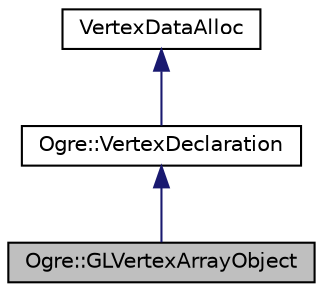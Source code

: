 digraph "Ogre::GLVertexArrayObject"
{
  bgcolor="transparent";
  edge [fontname="Helvetica",fontsize="10",labelfontname="Helvetica",labelfontsize="10"];
  node [fontname="Helvetica",fontsize="10",shape=record];
  Node0 [label="Ogre::GLVertexArrayObject",height=0.2,width=0.4,color="black", fillcolor="grey75", style="filled", fontcolor="black"];
  Node1 -> Node0 [dir="back",color="midnightblue",fontsize="10",style="solid",fontname="Helvetica"];
  Node1 [label="Ogre::VertexDeclaration",height=0.2,width=0.4,color="black",URL="$class_ogre_1_1_vertex_declaration.html",tooltip="This class declares the format of a set of vertex inputs, which can be issued to the rendering API th..."];
  Node2 -> Node1 [dir="back",color="midnightblue",fontsize="10",style="solid",fontname="Helvetica"];
  Node2 [label="VertexDataAlloc",height=0.2,width=0.4,color="black",URL="$class_ogre_1_1_allocated_object.html"];
}
